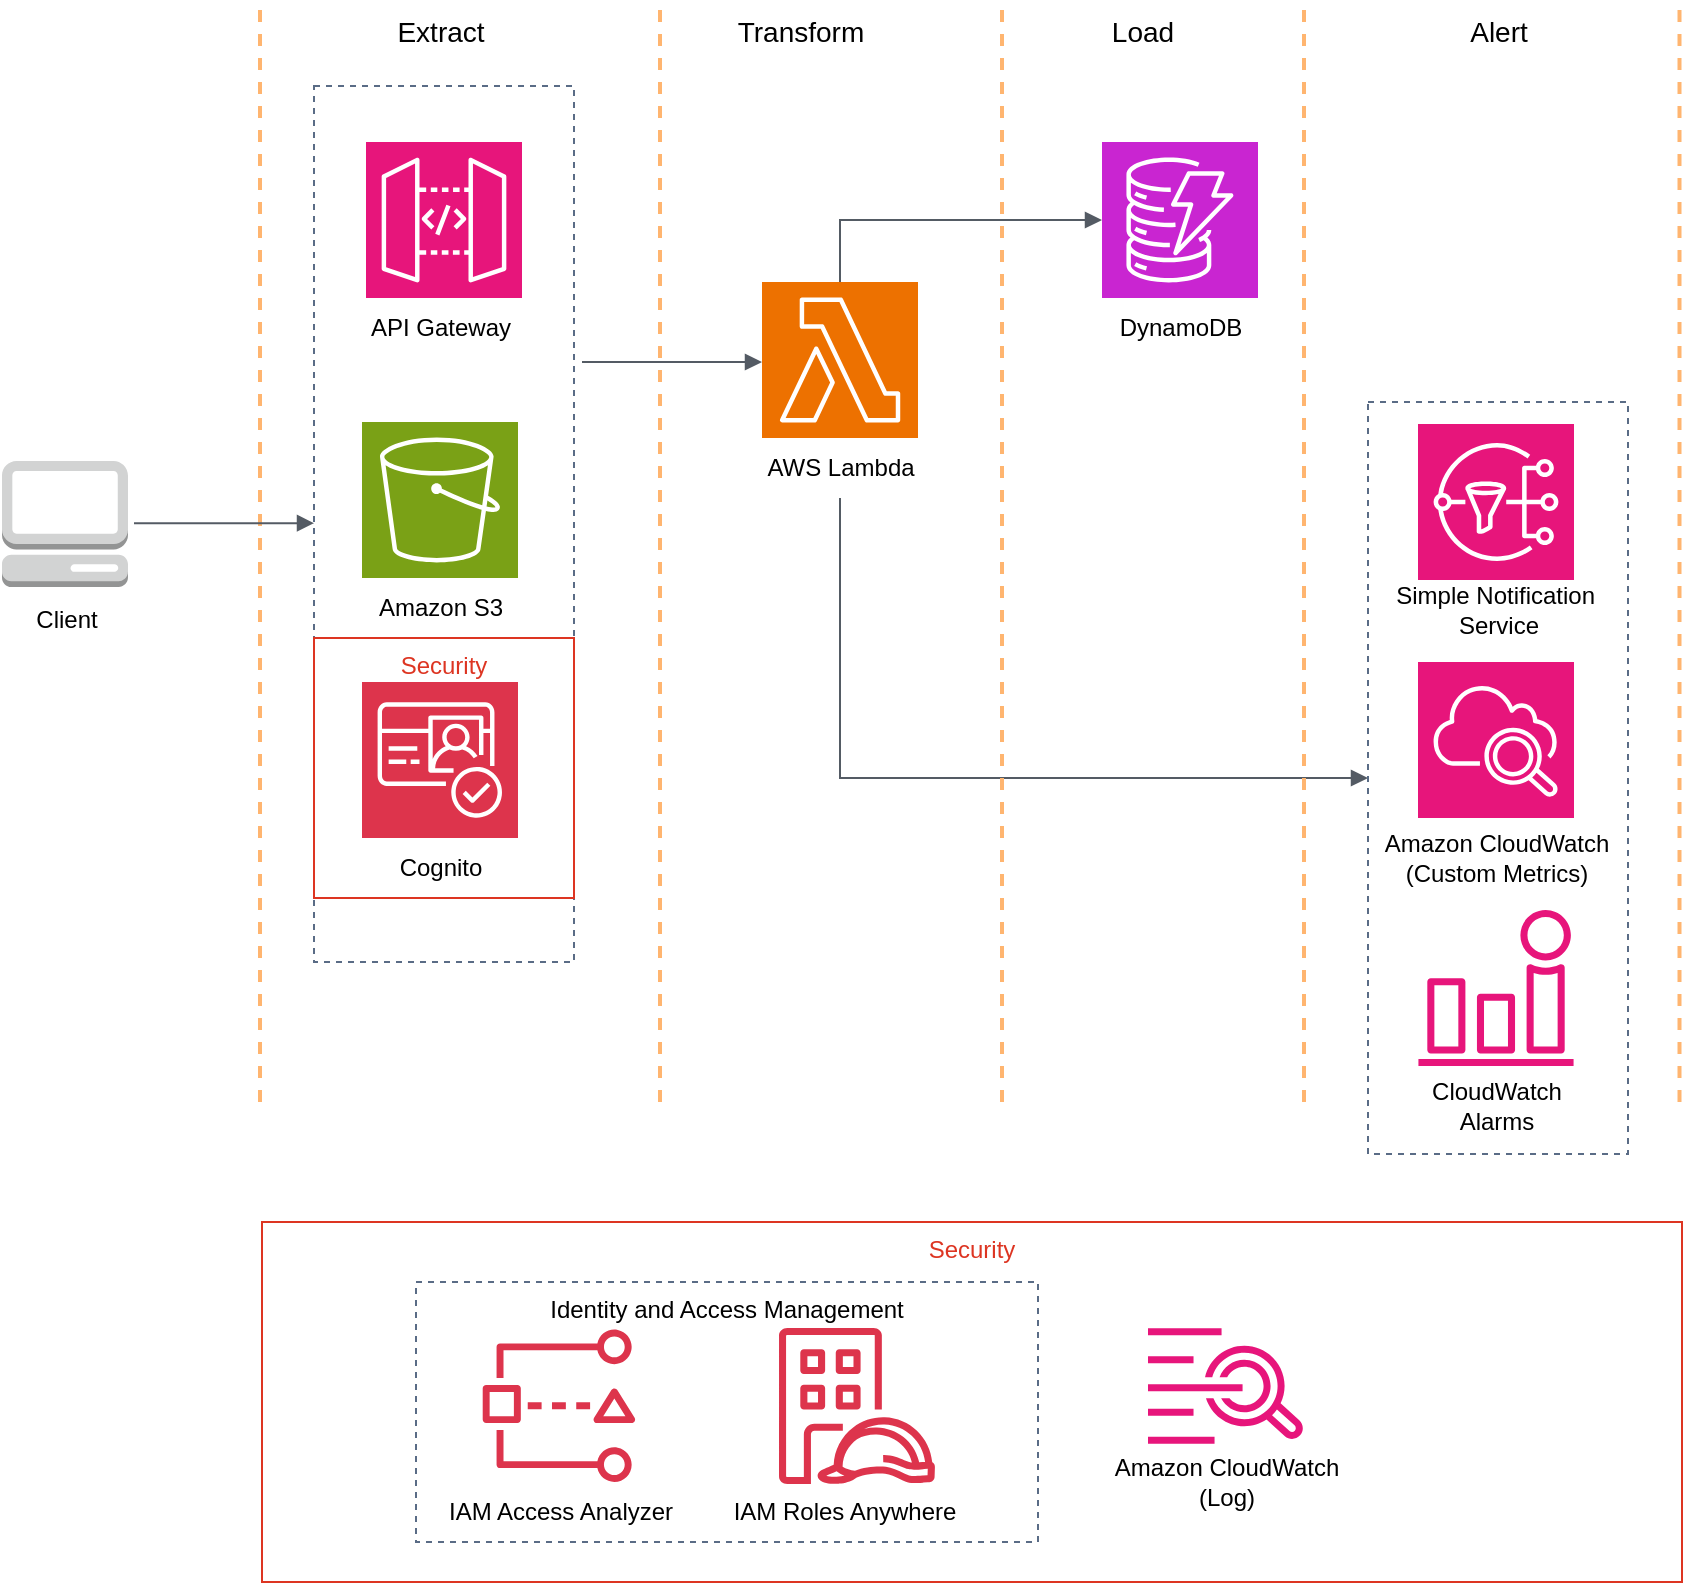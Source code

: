 <mxfile version="25.0.3">
  <diagram id="Ht1M8jgEwFfnCIfOTk4-" name="Page-1">
    <mxGraphModel dx="1566" dy="968" grid="1" gridSize="10" guides="1" tooltips="1" connect="1" arrows="1" fold="1" page="1" pageScale="1" pageWidth="1169" pageHeight="827" math="0" shadow="0">
      <root>
        <mxCell id="0" />
        <mxCell id="1" parent="0" />
        <mxCell id="01jZKqPiucmeH9G5_iEM-62" value="" style="edgeStyle=orthogonalEdgeStyle;html=1;endArrow=block;elbow=vertical;startArrow=none;endFill=1;strokeColor=#545B64;rounded=0;exitX=0.5;exitY=1;exitDx=0;exitDy=0;exitPerimeter=0;entryX=0;entryY=0.5;entryDx=0;entryDy=0;" edge="1" parent="1" source="01jZKqPiucmeH9G5_iEM-46" target="01jZKqPiucmeH9G5_iEM-64">
          <mxGeometry width="100" relative="1" as="geometry">
            <mxPoint x="540" y="290" as="sourcePoint" />
            <mxPoint x="630" y="340" as="targetPoint" />
          </mxGeometry>
        </mxCell>
        <mxCell id="01jZKqPiucmeH9G5_iEM-60" value="" style="fillColor=none;strokeColor=#5A6C86;dashed=1;verticalAlign=top;fontStyle=0;fontColor=#5A6C86;whiteSpace=wrap;html=1;" vertex="1" parent="1">
          <mxGeometry x="266" y="62" width="130" height="438" as="geometry" />
        </mxCell>
        <mxCell id="01jZKqPiucmeH9G5_iEM-29" value="" style="sketch=0;outlineConnect=0;fontColor=#232F3E;gradientColor=none;fillColor=#DD344C;strokeColor=none;dashed=0;verticalLabelPosition=bottom;verticalAlign=top;align=center;html=1;fontSize=12;fontStyle=0;aspect=fixed;pointerEvents=1;shape=mxgraph.aws4.access_analyzer;" vertex="1" parent="1">
          <mxGeometry x="349.5" y="683" width="78" height="77" as="geometry" />
        </mxCell>
        <mxCell id="01jZKqPiucmeH9G5_iEM-30" value="" style="sketch=0;outlineConnect=0;fontColor=#232F3E;gradientColor=none;fillColor=#DD344C;strokeColor=none;dashed=0;verticalLabelPosition=bottom;verticalAlign=top;align=center;html=1;fontSize=12;fontStyle=0;aspect=fixed;pointerEvents=1;shape=mxgraph.aws4.identity_access_management_iam_roles_anywhere;" vertex="1" parent="1">
          <mxGeometry x="498.5" y="683" width="78" height="78" as="geometry" />
        </mxCell>
        <mxCell id="01jZKqPiucmeH9G5_iEM-31" value="IAM Access Analyzer" style="text;html=1;align=center;verticalAlign=middle;resizable=0;points=[];autosize=1;strokeColor=none;fillColor=none;" vertex="1" parent="1">
          <mxGeometry x="318.5" y="760" width="140" height="30" as="geometry" />
        </mxCell>
        <mxCell id="01jZKqPiucmeH9G5_iEM-32" value="IAM Roles Anywhere" style="text;html=1;align=center;verticalAlign=middle;resizable=0;points=[];autosize=1;strokeColor=none;fillColor=none;" vertex="1" parent="1">
          <mxGeometry x="465.5" y="760" width="130" height="30" as="geometry" />
        </mxCell>
        <mxCell id="01jZKqPiucmeH9G5_iEM-43" value="" style="sketch=0;outlineConnect=0;fontColor=#232F3E;gradientColor=none;fillColor=#E7157B;strokeColor=none;dashed=0;verticalLabelPosition=bottom;verticalAlign=top;align=center;html=1;fontSize=12;fontStyle=0;aspect=fixed;pointerEvents=1;shape=mxgraph.aws4.cloudwatch_logs;" vertex="1" parent="1">
          <mxGeometry x="683" y="683" width="78" height="58" as="geometry" />
        </mxCell>
        <mxCell id="01jZKqPiucmeH9G5_iEM-44" value="Amazon CloudWatch&lt;div&gt;(Log)&lt;/div&gt;" style="text;html=1;align=center;verticalAlign=middle;resizable=0;points=[];autosize=1;strokeColor=none;fillColor=none;" vertex="1" parent="1">
          <mxGeometry x="652" y="740" width="140" height="40" as="geometry" />
        </mxCell>
        <mxCell id="01jZKqPiucmeH9G5_iEM-50" value="" style="edgeStyle=orthogonalEdgeStyle;html=1;endArrow=block;elbow=vertical;startArrow=none;endFill=1;strokeColor=#545B64;rounded=0;entryX=0;entryY=0.5;entryDx=0;entryDy=0;entryPerimeter=0;exitX=0.5;exitY=0;exitDx=0;exitDy=0;exitPerimeter=0;" edge="1" parent="1" source="01jZKqPiucmeH9G5_iEM-46" target="01jZKqPiucmeH9G5_iEM-34">
          <mxGeometry width="100" relative="1" as="geometry">
            <mxPoint x="557" y="104.63" as="sourcePoint" />
            <mxPoint x="657" y="104.63" as="targetPoint" />
          </mxGeometry>
        </mxCell>
        <mxCell id="01jZKqPiucmeH9G5_iEM-51" value="" style="sketch=0;points=[[0,0,0],[0.25,0,0],[0.5,0,0],[0.75,0,0],[1,0,0],[0,1,0],[0.25,1,0],[0.5,1,0],[0.75,1,0],[1,1,0],[0,0.25,0],[0,0.5,0],[0,0.75,0],[1,0.25,0],[1,0.5,0],[1,0.75,0]];outlineConnect=0;fontColor=#232F3E;fillColor=#E7157B;strokeColor=#ffffff;dashed=0;verticalLabelPosition=bottom;verticalAlign=top;align=center;html=1;fontSize=12;fontStyle=0;aspect=fixed;shape=mxgraph.aws4.resourceIcon;resIcon=mxgraph.aws4.sns;" vertex="1" parent="1">
          <mxGeometry x="818" y="231" width="78" height="78" as="geometry" />
        </mxCell>
        <mxCell id="01jZKqPiucmeH9G5_iEM-52" value="&lt;span style=&quot;background-color: initial;&quot;&gt;Simple Notification&amp;nbsp;&lt;/span&gt;&lt;div&gt;&lt;span style=&quot;background-color: initial;&quot;&gt;Service&lt;/span&gt;&lt;/div&gt;" style="text;html=1;align=center;verticalAlign=middle;resizable=0;points=[];autosize=1;strokeColor=none;fillColor=none;" vertex="1" parent="1">
          <mxGeometry x="793" y="304" width="130" height="40" as="geometry" />
        </mxCell>
        <mxCell id="01jZKqPiucmeH9G5_iEM-11" value="DynamoDB" style="text;html=1;align=center;verticalAlign=middle;resizable=0;points=[];autosize=1;strokeColor=none;fillColor=none;" vertex="1" parent="1">
          <mxGeometry x="659" y="168" width="80" height="30" as="geometry" />
        </mxCell>
        <mxCell id="01jZKqPiucmeH9G5_iEM-34" value="" style="sketch=0;points=[[0,0,0],[0.25,0,0],[0.5,0,0],[0.75,0,0],[1,0,0],[0,1,0],[0.25,1,0],[0.5,1,0],[0.75,1,0],[1,1,0],[0,0.25,0],[0,0.5,0],[0,0.75,0],[1,0.25,0],[1,0.5,0],[1,0.75,0]];outlineConnect=0;fontColor=#232F3E;fillColor=#C925D1;strokeColor=#ffffff;dashed=0;verticalLabelPosition=bottom;verticalAlign=top;align=center;html=1;fontSize=12;fontStyle=0;aspect=fixed;shape=mxgraph.aws4.resourceIcon;resIcon=mxgraph.aws4.dynamodb;" vertex="1" parent="1">
          <mxGeometry x="660" y="90" width="78" height="78" as="geometry" />
        </mxCell>
        <mxCell id="01jZKqPiucmeH9G5_iEM-46" value="" style="sketch=0;points=[[0,0,0],[0.25,0,0],[0.5,0,0],[0.75,0,0],[1,0,0],[0,1,0],[0.25,1,0],[0.5,1,0],[0.75,1,0],[1,1,0],[0,0.25,0],[0,0.5,0],[0,0.75,0],[1,0.25,0],[1,0.5,0],[1,0.75,0]];outlineConnect=0;fontColor=#232F3E;fillColor=#ED7100;strokeColor=#ffffff;dashed=0;verticalLabelPosition=bottom;verticalAlign=top;align=center;html=1;fontSize=12;fontStyle=0;aspect=fixed;shape=mxgraph.aws4.resourceIcon;resIcon=mxgraph.aws4.lambda;" vertex="1" parent="1">
          <mxGeometry x="490" y="160" width="78" height="78" as="geometry" />
        </mxCell>
        <mxCell id="01jZKqPiucmeH9G5_iEM-23" value="AWS Lambda" style="text;html=1;align=center;verticalAlign=middle;resizable=0;points=[];autosize=1;strokeColor=none;fillColor=default;" vertex="1" parent="1">
          <mxGeometry x="479" y="238" width="100" height="30" as="geometry" />
        </mxCell>
        <mxCell id="01jZKqPiucmeH9G5_iEM-48" value="" style="sketch=0;points=[[0,0,0],[0.25,0,0],[0.5,0,0],[0.75,0,0],[1,0,0],[0,1,0],[0.25,1,0],[0.5,1,0],[0.75,1,0],[1,1,0],[0,0.25,0],[0,0.5,0],[0,0.75,0],[1,0.25,0],[1,0.5,0],[1,0.75,0]];outlineConnect=0;fontColor=#232F3E;fillColor=#E7157B;strokeColor=#ffffff;dashed=0;verticalLabelPosition=bottom;verticalAlign=top;align=center;html=1;fontSize=12;fontStyle=0;aspect=fixed;shape=mxgraph.aws4.resourceIcon;resIcon=mxgraph.aws4.api_gateway;" vertex="1" parent="1">
          <mxGeometry x="292" y="90" width="78" height="78" as="geometry" />
        </mxCell>
        <mxCell id="01jZKqPiucmeH9G5_iEM-12" value="API Gateway" style="text;html=1;align=center;verticalAlign=middle;resizable=0;points=[];autosize=1;strokeColor=none;fillColor=none;" vertex="1" parent="1">
          <mxGeometry x="284" y="168" width="90" height="30" as="geometry" />
        </mxCell>
        <mxCell id="01jZKqPiucmeH9G5_iEM-49" value="" style="sketch=0;points=[[0,0,0],[0.25,0,0],[0.5,0,0],[0.75,0,0],[1,0,0],[0,1,0],[0.25,1,0],[0.5,1,0],[0.75,1,0],[1,1,0],[0,0.25,0],[0,0.5,0],[0,0.75,0],[1,0.25,0],[1,0.5,0],[1,0.75,0]];outlineConnect=0;fontColor=#232F3E;fillColor=#7AA116;strokeColor=#ffffff;dashed=0;verticalLabelPosition=bottom;verticalAlign=top;align=center;html=1;fontSize=12;fontStyle=0;aspect=fixed;shape=mxgraph.aws4.resourceIcon;resIcon=mxgraph.aws4.s3;" vertex="1" parent="1">
          <mxGeometry x="290" y="230" width="78" height="78" as="geometry" />
        </mxCell>
        <mxCell id="01jZKqPiucmeH9G5_iEM-18" value="Amazon S3" style="text;html=1;align=center;verticalAlign=middle;resizable=0;points=[];autosize=1;strokeColor=none;fillColor=none;" vertex="1" parent="1">
          <mxGeometry x="284" y="308" width="90" height="30" as="geometry" />
        </mxCell>
        <mxCell id="01jZKqPiucmeH9G5_iEM-61" value="" style="edgeStyle=orthogonalEdgeStyle;html=1;endArrow=block;elbow=vertical;startArrow=none;endFill=1;strokeColor=#545B64;rounded=0;" edge="1" parent="1">
          <mxGeometry width="100" relative="1" as="geometry">
            <mxPoint x="400" y="200" as="sourcePoint" />
            <mxPoint x="490" y="200" as="targetPoint" />
          </mxGeometry>
        </mxCell>
        <mxCell id="01jZKqPiucmeH9G5_iEM-26" value="" style="sketch=0;points=[[0,0,0],[0.25,0,0],[0.5,0,0],[0.75,0,0],[1,0,0],[0,1,0],[0.25,1,0],[0.5,1,0],[0.75,1,0],[1,1,0],[0,0.25,0],[0,0.5,0],[0,0.75,0],[1,0.25,0],[1,0.5,0],[1,0.75,0]];outlineConnect=0;fontColor=#232F3E;fillColor=#DD344C;strokeColor=#ffffff;dashed=0;verticalLabelPosition=bottom;verticalAlign=top;align=center;html=1;fontSize=12;fontStyle=0;aspect=fixed;shape=mxgraph.aws4.resourceIcon;resIcon=mxgraph.aws4.cognito;" vertex="1" parent="1">
          <mxGeometry x="290" y="360" width="78" height="78" as="geometry" />
        </mxCell>
        <mxCell id="01jZKqPiucmeH9G5_iEM-21" value="Cognito" style="text;html=1;align=center;verticalAlign=middle;resizable=0;points=[];autosize=1;strokeColor=none;fillColor=none;" vertex="1" parent="1">
          <mxGeometry x="299" y="438" width="60" height="30" as="geometry" />
        </mxCell>
        <mxCell id="01jZKqPiucmeH9G5_iEM-63" value="Security" style="fillColor=none;strokeColor=#DD3522;verticalAlign=top;fontStyle=0;fontColor=#DD3522;whiteSpace=wrap;html=1;" vertex="1" parent="1">
          <mxGeometry x="266" y="338" width="130" height="130" as="geometry" />
        </mxCell>
        <mxCell id="01jZKqPiucmeH9G5_iEM-36" value="" style="sketch=0;points=[[0,0,0],[0.25,0,0],[0.5,0,0],[0.75,0,0],[1,0,0],[0,1,0],[0.25,1,0],[0.5,1,0],[0.75,1,0],[1,1,0],[0,0.25,0],[0,0.5,0],[0,0.75,0],[1,0.25,0],[1,0.5,0],[1,0.75,0]];points=[[0,0,0],[0.25,0,0],[0.5,0,0],[0.75,0,0],[1,0,0],[0,1,0],[0.25,1,0],[0.5,1,0],[0.75,1,0],[1,1,0],[0,0.25,0],[0,0.5,0],[0,0.75,0],[1,0.25,0],[1,0.5,0],[1,0.75,0]];outlineConnect=0;fontColor=#232F3E;fillColor=#E7157B;strokeColor=#ffffff;dashed=0;verticalLabelPosition=bottom;verticalAlign=top;align=center;html=1;fontSize=12;fontStyle=0;aspect=fixed;shape=mxgraph.aws4.resourceIcon;resIcon=mxgraph.aws4.cloudwatch_2;" vertex="1" parent="1">
          <mxGeometry x="818" y="350" width="78" height="78" as="geometry" />
        </mxCell>
        <mxCell id="01jZKqPiucmeH9G5_iEM-40" value="" style="sketch=0;outlineConnect=0;fontColor=#232F3E;gradientColor=none;fillColor=#E7157B;strokeColor=none;dashed=0;verticalLabelPosition=bottom;verticalAlign=top;align=center;html=1;fontSize=12;fontStyle=0;aspect=fixed;pointerEvents=1;shape=mxgraph.aws4.alarm;" vertex="1" parent="1">
          <mxGeometry x="818" y="474" width="78" height="78" as="geometry" />
        </mxCell>
        <mxCell id="01jZKqPiucmeH9G5_iEM-41" value="CloudWatch&lt;div&gt;Alarms&lt;/div&gt;" style="text;html=1;align=center;verticalAlign=middle;resizable=0;points=[];autosize=1;strokeColor=none;fillColor=none;" vertex="1" parent="1">
          <mxGeometry x="812" y="552" width="90" height="40" as="geometry" />
        </mxCell>
        <mxCell id="01jZKqPiucmeH9G5_iEM-39" value="Amazon CloudWatch&lt;div&gt;(Custom Metrics)&lt;/div&gt;" style="text;html=1;align=center;verticalAlign=middle;resizable=0;points=[];autosize=1;strokeColor=none;fillColor=none;" vertex="1" parent="1">
          <mxGeometry x="787" y="428" width="140" height="40" as="geometry" />
        </mxCell>
        <mxCell id="01jZKqPiucmeH9G5_iEM-64" value="" style="fillColor=none;strokeColor=#5A6C86;dashed=1;verticalAlign=top;fontStyle=0;fontColor=#5A6C86;whiteSpace=wrap;html=1;" vertex="1" parent="1">
          <mxGeometry x="793" y="220" width="130" height="376" as="geometry" />
        </mxCell>
        <mxCell id="01jZKqPiucmeH9G5_iEM-65" value="&lt;span style=&quot;color: rgb(0, 0, 0); text-wrap-mode: nowrap;&quot;&gt;Identity and Access Management&lt;/span&gt;" style="fillColor=none;strokeColor=#5A6C86;dashed=1;verticalAlign=top;fontStyle=0;fontColor=#5A6C86;whiteSpace=wrap;html=1;" vertex="1" parent="1">
          <mxGeometry x="317" y="660" width="311" height="130" as="geometry" />
        </mxCell>
        <mxCell id="01jZKqPiucmeH9G5_iEM-66" value="Security" style="fillColor=none;strokeColor=#DD3522;verticalAlign=top;fontStyle=0;fontColor=#DD3522;whiteSpace=wrap;html=1;" vertex="1" parent="1">
          <mxGeometry x="240" y="630" width="710" height="180" as="geometry" />
        </mxCell>
        <mxCell id="01jZKqPiucmeH9G5_iEM-67" value="" style="endArrow=none;dashed=1;html=1;strokeWidth=2;rounded=1;curved=0;strokeColor=#FFB570;" edge="1" parent="1">
          <mxGeometry width="50" height="50" relative="1" as="geometry">
            <mxPoint x="239" y="570" as="sourcePoint" />
            <mxPoint x="239" y="20" as="targetPoint" />
          </mxGeometry>
        </mxCell>
        <mxCell id="01jZKqPiucmeH9G5_iEM-68" value="" style="endArrow=none;dashed=1;html=1;strokeWidth=2;rounded=1;curved=0;strokeColor=#FFB570;" edge="1" parent="1">
          <mxGeometry width="50" height="50" relative="1" as="geometry">
            <mxPoint x="439" y="570" as="sourcePoint" />
            <mxPoint x="439" y="20" as="targetPoint" />
          </mxGeometry>
        </mxCell>
        <mxCell id="01jZKqPiucmeH9G5_iEM-69" value="" style="endArrow=none;dashed=1;html=1;strokeWidth=2;rounded=1;curved=0;strokeColor=#FFB570;" edge="1" parent="1">
          <mxGeometry width="50" height="50" relative="1" as="geometry">
            <mxPoint x="610" y="570" as="sourcePoint" />
            <mxPoint x="610" y="20" as="targetPoint" />
          </mxGeometry>
        </mxCell>
        <mxCell id="01jZKqPiucmeH9G5_iEM-70" value="" style="endArrow=none;dashed=1;html=1;strokeWidth=2;rounded=1;curved=0;strokeColor=#FFB570;" edge="1" parent="1">
          <mxGeometry width="50" height="50" relative="1" as="geometry">
            <mxPoint x="761" y="570" as="sourcePoint" />
            <mxPoint x="761" y="20" as="targetPoint" />
          </mxGeometry>
        </mxCell>
        <mxCell id="01jZKqPiucmeH9G5_iEM-71" value="" style="endArrow=none;dashed=1;html=1;strokeWidth=2;rounded=1;curved=0;strokeColor=#FFB570;" edge="1" parent="1">
          <mxGeometry width="50" height="50" relative="1" as="geometry">
            <mxPoint x="948.75" y="570" as="sourcePoint" />
            <mxPoint x="948.75" y="20" as="targetPoint" />
          </mxGeometry>
        </mxCell>
        <mxCell id="01jZKqPiucmeH9G5_iEM-72" value="" style="outlineConnect=0;dashed=0;verticalLabelPosition=bottom;verticalAlign=top;align=center;html=1;shape=mxgraph.aws3.management_console;fillColor=#D2D3D3;gradientColor=none;" vertex="1" parent="1">
          <mxGeometry x="110" y="249.5" width="63" height="63" as="geometry" />
        </mxCell>
        <mxCell id="01jZKqPiucmeH9G5_iEM-73" value="" style="edgeStyle=orthogonalEdgeStyle;html=1;endArrow=block;elbow=vertical;startArrow=none;endFill=1;strokeColor=#545B64;rounded=0;" edge="1" parent="1">
          <mxGeometry width="100" relative="1" as="geometry">
            <mxPoint x="176" y="280.57" as="sourcePoint" />
            <mxPoint x="266" y="280.57" as="targetPoint" />
          </mxGeometry>
        </mxCell>
        <mxCell id="01jZKqPiucmeH9G5_iEM-75" value="Client" style="text;html=1;align=center;verticalAlign=middle;resizable=0;points=[];autosize=1;strokeColor=none;fillColor=none;" vertex="1" parent="1">
          <mxGeometry x="116.5" y="314" width="50" height="30" as="geometry" />
        </mxCell>
        <mxCell id="01jZKqPiucmeH9G5_iEM-76" value="Extract" style="text;html=1;align=center;verticalAlign=middle;resizable=0;points=[];autosize=1;strokeColor=none;fillColor=none;fontSize=14;" vertex="1" parent="1">
          <mxGeometry x="294" y="20" width="70" height="30" as="geometry" />
        </mxCell>
        <mxCell id="01jZKqPiucmeH9G5_iEM-77" value="Transform" style="text;html=1;align=center;verticalAlign=middle;resizable=0;points=[];autosize=1;strokeColor=none;fillColor=none;fontSize=14;" vertex="1" parent="1">
          <mxGeometry x="464" y="20" width="90" height="30" as="geometry" />
        </mxCell>
        <mxCell id="01jZKqPiucmeH9G5_iEM-78" value="Load" style="text;html=1;align=center;verticalAlign=middle;resizable=0;points=[];autosize=1;strokeColor=none;fillColor=none;fontSize=14;" vertex="1" parent="1">
          <mxGeometry x="655" y="20" width="50" height="30" as="geometry" />
        </mxCell>
        <mxCell id="01jZKqPiucmeH9G5_iEM-80" value="Alert" style="text;html=1;align=center;verticalAlign=middle;resizable=0;points=[];autosize=1;strokeColor=none;fillColor=none;fontSize=14;" vertex="1" parent="1">
          <mxGeometry x="833" y="20" width="50" height="30" as="geometry" />
        </mxCell>
      </root>
    </mxGraphModel>
  </diagram>
</mxfile>
